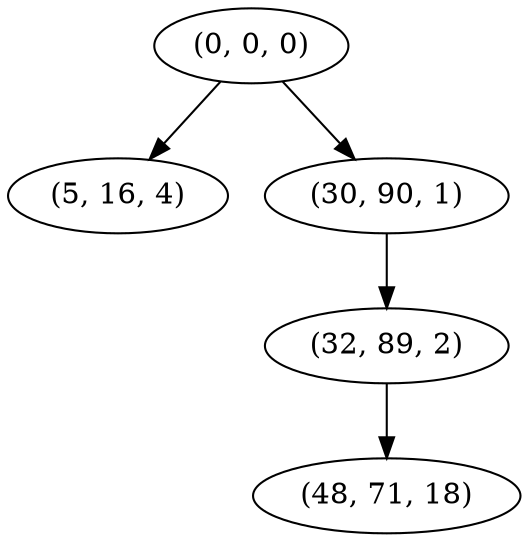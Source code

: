 digraph tree {
    "(0, 0, 0)";
    "(5, 16, 4)";
    "(30, 90, 1)";
    "(32, 89, 2)";
    "(48, 71, 18)";
    "(0, 0, 0)" -> "(5, 16, 4)";
    "(0, 0, 0)" -> "(30, 90, 1)";
    "(30, 90, 1)" -> "(32, 89, 2)";
    "(32, 89, 2)" -> "(48, 71, 18)";
}
